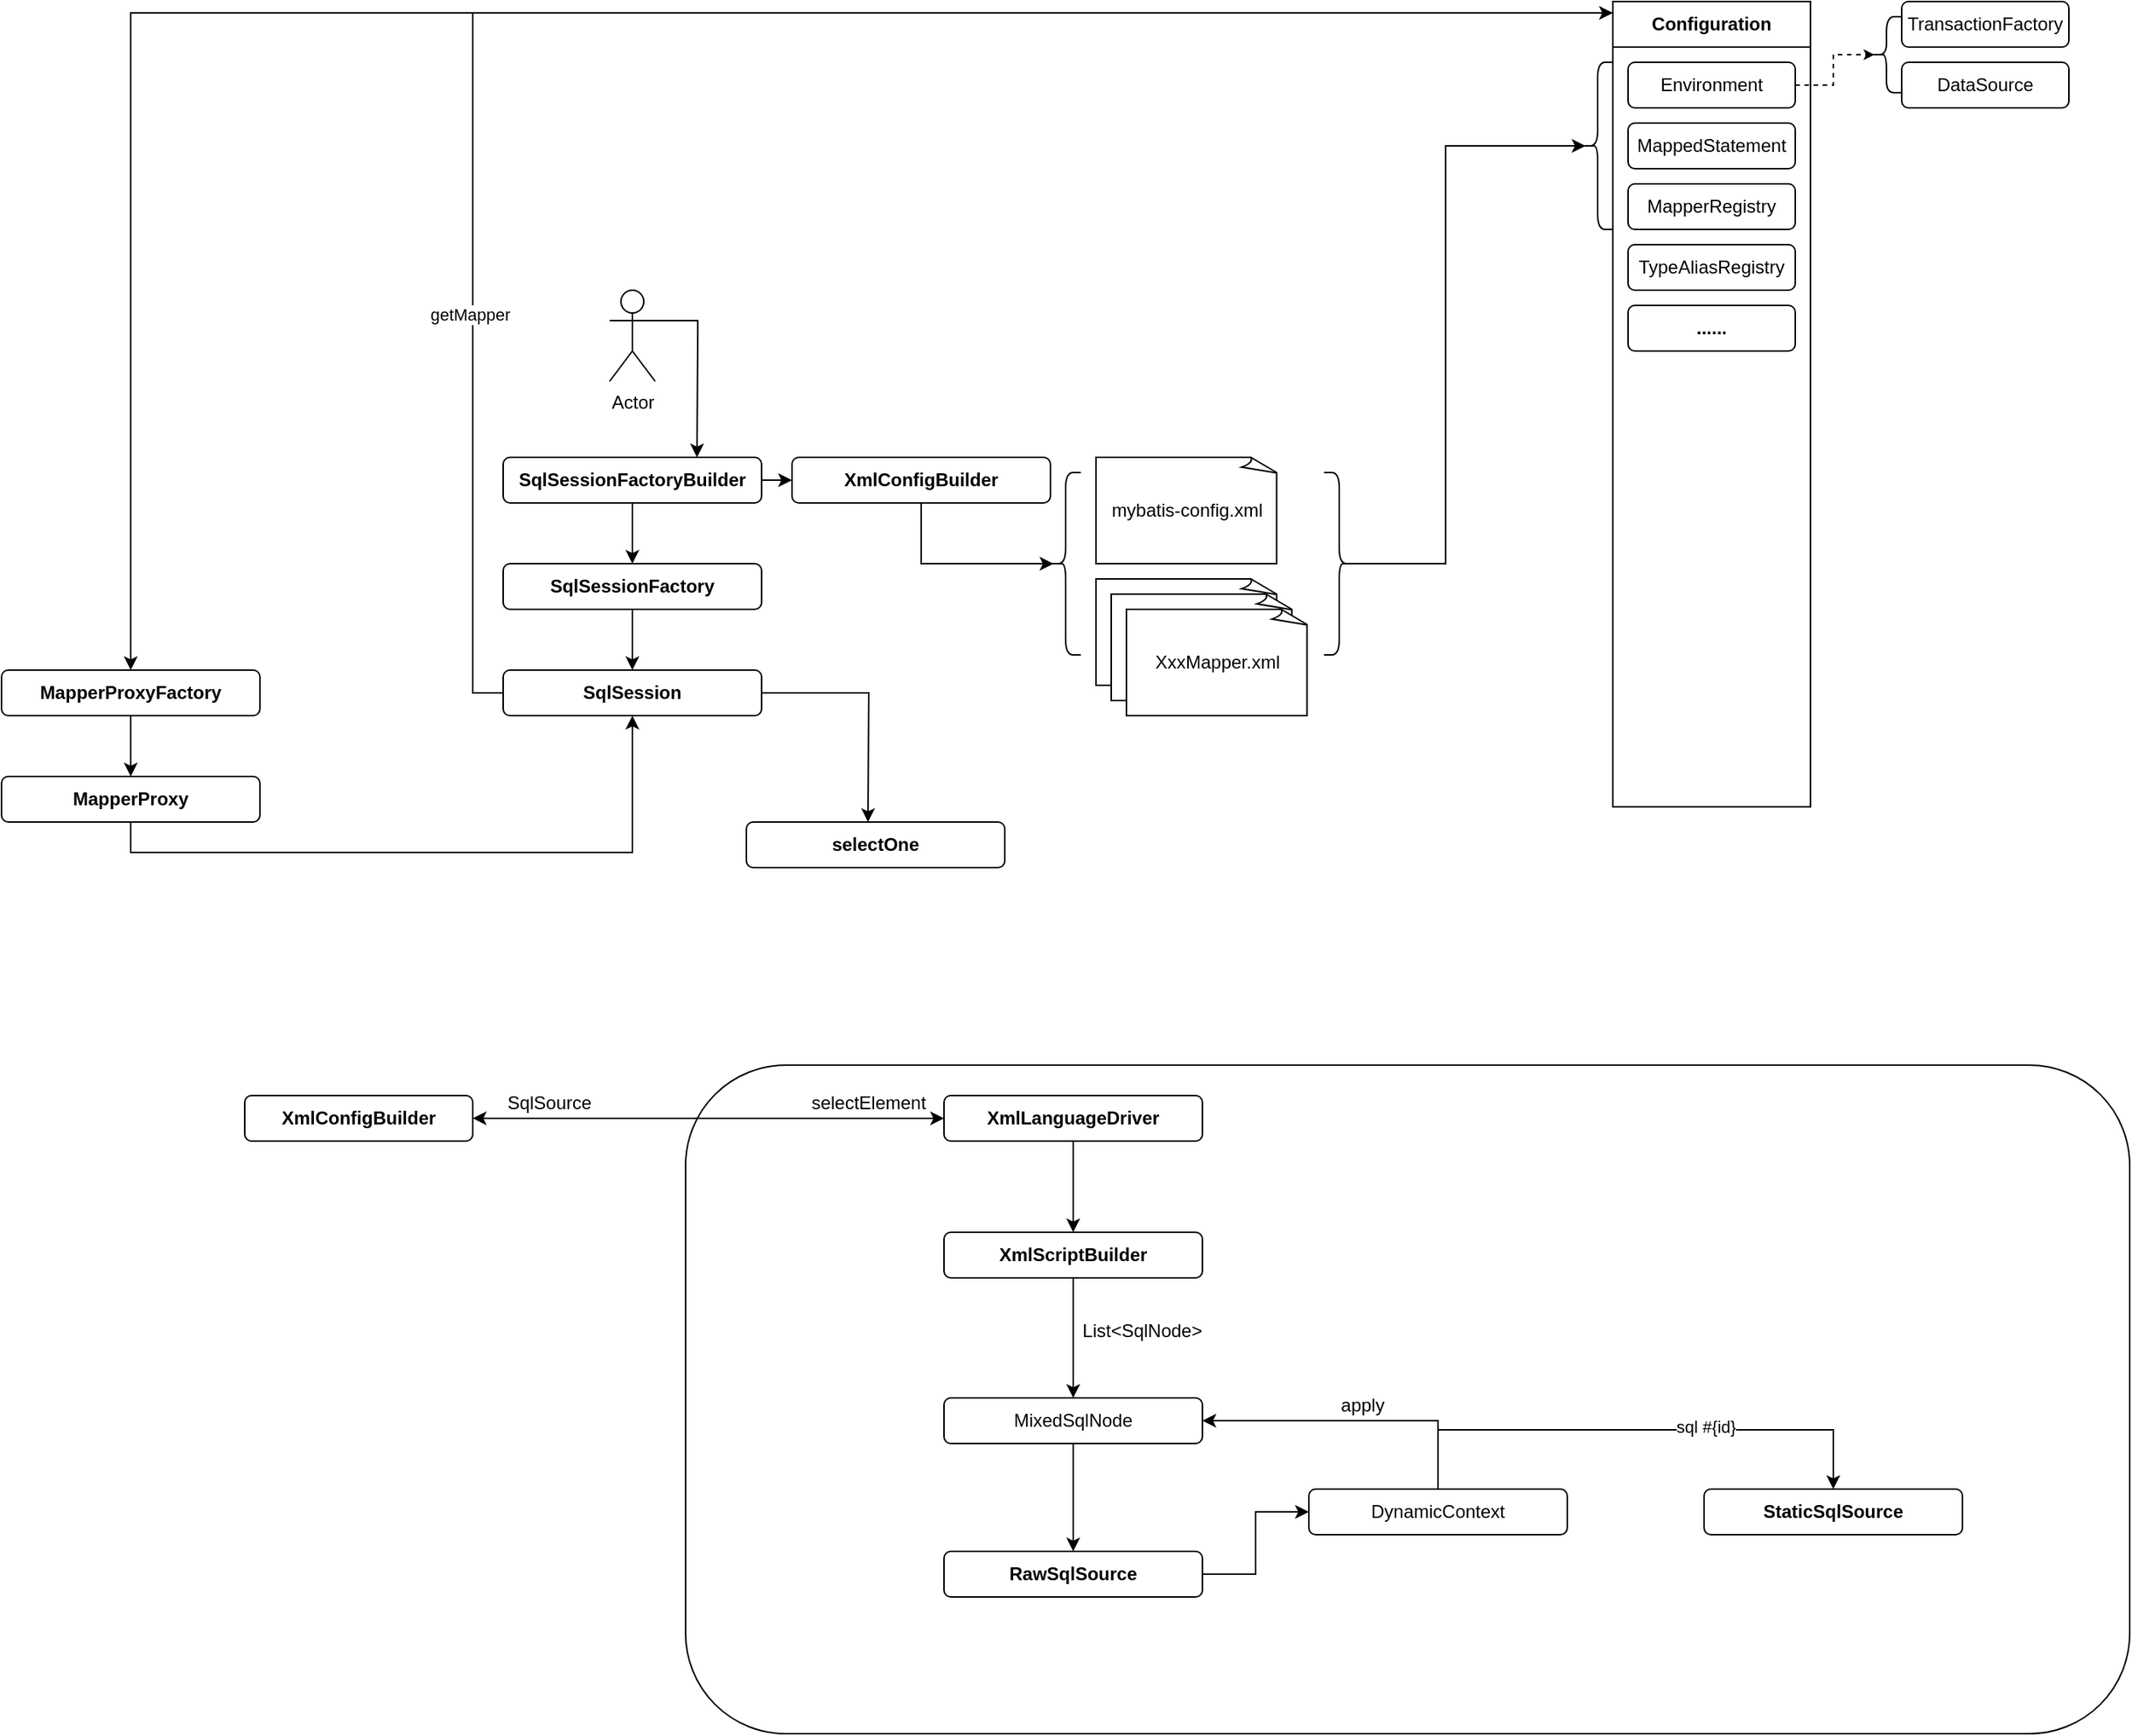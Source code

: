 <mxfile version="24.2.1" type="github">
  <diagram name="Page-1" id="2YBvvXClWsGukQMizWep">
    <mxGraphModel dx="2348" dy="738" grid="1" gridSize="10" guides="1" tooltips="1" connect="1" arrows="1" fold="1" page="1" pageScale="1" pageWidth="850" pageHeight="1100" math="0" shadow="0">
      <root>
        <mxCell id="0" />
        <mxCell id="1" parent="0" />
        <mxCell id="HPmOz7iuE5RpzU_WbBUe-19" value="" style="rounded=1;whiteSpace=wrap;html=1;fillColor=none;" vertex="1" parent="1">
          <mxGeometry x="230" y="750" width="950" height="440" as="geometry" />
        </mxCell>
        <mxCell id="s4_db3RRF_GfCDhbXJha-46" style="edgeStyle=orthogonalEdgeStyle;rounded=0;orthogonalLoop=1;jettySize=auto;html=1;exitX=1;exitY=0.333;exitDx=0;exitDy=0;exitPerimeter=0;entryX=0.75;entryY=0;entryDx=0;entryDy=0;" parent="1" source="s4_db3RRF_GfCDhbXJha-1" target="s4_db3RRF_GfCDhbXJha-16" edge="1">
          <mxGeometry relative="1" as="geometry">
            <Array as="points">
              <mxPoint x="238" y="260" />
              <mxPoint x="238" y="270" />
            </Array>
          </mxGeometry>
        </mxCell>
        <mxCell id="s4_db3RRF_GfCDhbXJha-1" value="Actor" style="shape=umlActor;verticalLabelPosition=bottom;verticalAlign=top;html=1;outlineConnect=0;" parent="1" vertex="1">
          <mxGeometry x="180" y="240" width="30" height="60" as="geometry" />
        </mxCell>
        <mxCell id="s4_db3RRF_GfCDhbXJha-7" value="" style="verticalLabelPosition=bottom;verticalAlign=top;html=1;shape=mxgraph.basic.rect;fillColor2=none;strokeWidth=1;size=20;indent=5;" parent="1" vertex="1">
          <mxGeometry x="840" y="80" width="130" height="500" as="geometry" />
        </mxCell>
        <mxCell id="s4_db3RRF_GfCDhbXJha-40" style="edgeStyle=orthogonalEdgeStyle;rounded=0;orthogonalLoop=1;jettySize=auto;html=1;exitX=0;exitY=0.25;exitDx=0;exitDy=0;entryX=0.5;entryY=0;entryDx=0;entryDy=0;" parent="1" source="s4_db3RRF_GfCDhbXJha-9" target="s4_db3RRF_GfCDhbXJha-34" edge="1">
          <mxGeometry relative="1" as="geometry" />
        </mxCell>
        <mxCell id="s4_db3RRF_GfCDhbXJha-9" value="&lt;b&gt;Configuration&lt;/b&gt;" style="rounded=0;whiteSpace=wrap;html=1;" parent="1" vertex="1">
          <mxGeometry x="840" y="50" width="130" height="30" as="geometry" />
        </mxCell>
        <mxCell id="s4_db3RRF_GfCDhbXJha-10" value="MappedStatement" style="rounded=1;whiteSpace=wrap;html=1;" parent="1" vertex="1">
          <mxGeometry x="850" y="130" width="110" height="30" as="geometry" />
        </mxCell>
        <mxCell id="s4_db3RRF_GfCDhbXJha-11" value="MapperRegistry" style="rounded=1;whiteSpace=wrap;html=1;" parent="1" vertex="1">
          <mxGeometry x="850" y="170" width="110" height="30" as="geometry" />
        </mxCell>
        <mxCell id="s4_db3RRF_GfCDhbXJha-30" style="edgeStyle=orthogonalEdgeStyle;rounded=0;orthogonalLoop=1;jettySize=auto;html=1;exitX=1;exitY=0.5;exitDx=0;exitDy=0;entryX=0.1;entryY=0.5;entryDx=0;entryDy=0;entryPerimeter=0;strokeColor=default;dashed=1;endSize=4;startSize=4;" parent="1" source="s4_db3RRF_GfCDhbXJha-13" target="s4_db3RRF_GfCDhbXJha-31" edge="1">
          <mxGeometry relative="1" as="geometry">
            <mxPoint x="990" y="80" as="targetPoint" />
          </mxGeometry>
        </mxCell>
        <mxCell id="s4_db3RRF_GfCDhbXJha-13" value="Environment" style="rounded=1;whiteSpace=wrap;html=1;" parent="1" vertex="1">
          <mxGeometry x="850" y="90" width="110" height="30" as="geometry" />
        </mxCell>
        <mxCell id="s4_db3RRF_GfCDhbXJha-14" value="TypeAliasRegistry" style="rounded=1;whiteSpace=wrap;html=1;" parent="1" vertex="1">
          <mxGeometry x="850" y="210" width="110" height="30" as="geometry" />
        </mxCell>
        <mxCell id="s4_db3RRF_GfCDhbXJha-15" value="&lt;b&gt;......&lt;/b&gt;" style="rounded=1;whiteSpace=wrap;html=1;" parent="1" vertex="1">
          <mxGeometry x="850" y="250" width="110" height="30" as="geometry" />
        </mxCell>
        <mxCell id="s4_db3RRF_GfCDhbXJha-37" style="edgeStyle=orthogonalEdgeStyle;rounded=0;orthogonalLoop=1;jettySize=auto;html=1;exitX=0.5;exitY=1;exitDx=0;exitDy=0;entryX=0.5;entryY=0;entryDx=0;entryDy=0;" parent="1" source="s4_db3RRF_GfCDhbXJha-16" target="s4_db3RRF_GfCDhbXJha-32" edge="1">
          <mxGeometry relative="1" as="geometry" />
        </mxCell>
        <mxCell id="s4_db3RRF_GfCDhbXJha-48" style="edgeStyle=orthogonalEdgeStyle;rounded=0;orthogonalLoop=1;jettySize=auto;html=1;exitX=1;exitY=0.5;exitDx=0;exitDy=0;entryX=0;entryY=0.5;entryDx=0;entryDy=0;" parent="1" source="s4_db3RRF_GfCDhbXJha-16" target="s4_db3RRF_GfCDhbXJha-17" edge="1">
          <mxGeometry relative="1" as="geometry" />
        </mxCell>
        <mxCell id="s4_db3RRF_GfCDhbXJha-16" value="&lt;b&gt;SqlSessionFactoryBuilder&lt;/b&gt;" style="rounded=1;whiteSpace=wrap;html=1;" parent="1" vertex="1">
          <mxGeometry x="110" y="350" width="170" height="30" as="geometry" />
        </mxCell>
        <mxCell id="s4_db3RRF_GfCDhbXJha-17" value="&lt;b&gt;XmlConfigBuilder&lt;/b&gt;" style="rounded=1;whiteSpace=wrap;html=1;" parent="1" vertex="1">
          <mxGeometry x="300" y="350" width="170" height="30" as="geometry" />
        </mxCell>
        <mxCell id="s4_db3RRF_GfCDhbXJha-18" value="mybatis-config.xml" style="whiteSpace=wrap;html=1;shape=mxgraph.basic.document" parent="1" vertex="1">
          <mxGeometry x="500" y="350" width="120" height="70" as="geometry" />
        </mxCell>
        <mxCell id="s4_db3RRF_GfCDhbXJha-19" value="XxxMapper.xml" style="whiteSpace=wrap;html=1;shape=mxgraph.basic.document" parent="1" vertex="1">
          <mxGeometry x="500" y="430" width="120" height="70" as="geometry" />
        </mxCell>
        <mxCell id="s4_db3RRF_GfCDhbXJha-20" value="XxxMapper.xml" style="whiteSpace=wrap;html=1;shape=mxgraph.basic.document" parent="1" vertex="1">
          <mxGeometry x="510" y="440" width="120" height="70" as="geometry" />
        </mxCell>
        <mxCell id="s4_db3RRF_GfCDhbXJha-21" value="XxxMapper.xml" style="whiteSpace=wrap;html=1;shape=mxgraph.basic.document" parent="1" vertex="1">
          <mxGeometry x="520" y="450" width="120" height="70" as="geometry" />
        </mxCell>
        <mxCell id="s4_db3RRF_GfCDhbXJha-22" value="" style="shape=curlyBracket;whiteSpace=wrap;html=1;rounded=1;labelPosition=left;verticalLabelPosition=middle;align=right;verticalAlign=middle;" parent="1" vertex="1">
          <mxGeometry x="470" y="360" width="20" height="120" as="geometry" />
        </mxCell>
        <mxCell id="s4_db3RRF_GfCDhbXJha-23" style="edgeStyle=orthogonalEdgeStyle;rounded=0;orthogonalLoop=1;jettySize=auto;html=1;exitX=0.5;exitY=1;exitDx=0;exitDy=0;entryX=0.1;entryY=0.5;entryDx=0;entryDy=0;entryPerimeter=0;" parent="1" source="s4_db3RRF_GfCDhbXJha-17" target="s4_db3RRF_GfCDhbXJha-22" edge="1">
          <mxGeometry relative="1" as="geometry">
            <Array as="points">
              <mxPoint x="385" y="420" />
            </Array>
          </mxGeometry>
        </mxCell>
        <mxCell id="s4_db3RRF_GfCDhbXJha-24" value="" style="shape=curlyBracket;whiteSpace=wrap;html=1;rounded=1;flipH=1;labelPosition=right;verticalLabelPosition=middle;align=left;verticalAlign=middle;" parent="1" vertex="1">
          <mxGeometry x="650" y="360" width="20" height="120" as="geometry" />
        </mxCell>
        <mxCell id="s4_db3RRF_GfCDhbXJha-26" value="" style="shape=curlyBracket;whiteSpace=wrap;html=1;rounded=1;labelPosition=left;verticalLabelPosition=middle;align=right;verticalAlign=middle;" parent="1" vertex="1">
          <mxGeometry x="820" y="90" width="20" height="110" as="geometry" />
        </mxCell>
        <mxCell id="s4_db3RRF_GfCDhbXJha-27" style="edgeStyle=orthogonalEdgeStyle;rounded=0;orthogonalLoop=1;jettySize=auto;html=1;exitX=0.1;exitY=0.5;exitDx=0;exitDy=0;exitPerimeter=0;entryX=0.1;entryY=0.5;entryDx=0;entryDy=0;entryPerimeter=0;" parent="1" source="s4_db3RRF_GfCDhbXJha-24" target="s4_db3RRF_GfCDhbXJha-26" edge="1">
          <mxGeometry relative="1" as="geometry">
            <Array as="points">
              <mxPoint x="730" y="420" />
              <mxPoint x="730" y="145" />
            </Array>
          </mxGeometry>
        </mxCell>
        <mxCell id="s4_db3RRF_GfCDhbXJha-28" value="TransactionFactory" style="rounded=1;whiteSpace=wrap;html=1;" parent="1" vertex="1">
          <mxGeometry x="1030" y="50" width="110" height="30" as="geometry" />
        </mxCell>
        <mxCell id="s4_db3RRF_GfCDhbXJha-29" value="DataSource" style="rounded=1;whiteSpace=wrap;html=1;" parent="1" vertex="1">
          <mxGeometry x="1030" y="90" width="110" height="30" as="geometry" />
        </mxCell>
        <mxCell id="s4_db3RRF_GfCDhbXJha-31" value="" style="shape=curlyBracket;whiteSpace=wrap;html=1;rounded=1;labelPosition=left;verticalLabelPosition=middle;align=right;verticalAlign=middle;" parent="1" vertex="1">
          <mxGeometry x="1010" y="60" width="20" height="50" as="geometry" />
        </mxCell>
        <mxCell id="s4_db3RRF_GfCDhbXJha-38" style="edgeStyle=orthogonalEdgeStyle;rounded=0;orthogonalLoop=1;jettySize=auto;html=1;exitX=0.5;exitY=1;exitDx=0;exitDy=0;entryX=0.5;entryY=0;entryDx=0;entryDy=0;" parent="1" source="s4_db3RRF_GfCDhbXJha-32" target="s4_db3RRF_GfCDhbXJha-33" edge="1">
          <mxGeometry relative="1" as="geometry" />
        </mxCell>
        <mxCell id="s4_db3RRF_GfCDhbXJha-32" value="&lt;b&gt;SqlSessionFactory&lt;/b&gt;" style="rounded=1;whiteSpace=wrap;html=1;" parent="1" vertex="1">
          <mxGeometry x="110" y="420" width="170" height="30" as="geometry" />
        </mxCell>
        <mxCell id="s4_db3RRF_GfCDhbXJha-39" style="edgeStyle=orthogonalEdgeStyle;rounded=0;orthogonalLoop=1;jettySize=auto;html=1;exitX=0;exitY=0.5;exitDx=0;exitDy=0;entryX=0;entryY=0.25;entryDx=0;entryDy=0;" parent="1" source="s4_db3RRF_GfCDhbXJha-33" target="s4_db3RRF_GfCDhbXJha-9" edge="1">
          <mxGeometry relative="1" as="geometry">
            <mxPoint x="86" y="120" as="targetPoint" />
          </mxGeometry>
        </mxCell>
        <mxCell id="s4_db3RRF_GfCDhbXJha-41" value="getMapper" style="edgeLabel;html=1;align=center;verticalAlign=middle;resizable=0;points=[];" parent="s4_db3RRF_GfCDhbXJha-39" vertex="1" connectable="0">
          <mxGeometry x="-0.558" y="2" relative="1" as="geometry">
            <mxPoint as="offset" />
          </mxGeometry>
        </mxCell>
        <mxCell id="s4_db3RRF_GfCDhbXJha-44" style="edgeStyle=orthogonalEdgeStyle;rounded=0;orthogonalLoop=1;jettySize=auto;html=1;exitX=1;exitY=0.5;exitDx=0;exitDy=0;" parent="1" source="s4_db3RRF_GfCDhbXJha-33" edge="1">
          <mxGeometry relative="1" as="geometry">
            <mxPoint x="350" y="590" as="targetPoint" />
          </mxGeometry>
        </mxCell>
        <mxCell id="s4_db3RRF_GfCDhbXJha-33" value="&lt;b&gt;SqlSession&lt;/b&gt;" style="rounded=1;whiteSpace=wrap;html=1;" parent="1" vertex="1">
          <mxGeometry x="110" y="490" width="170" height="30" as="geometry" />
        </mxCell>
        <mxCell id="s4_db3RRF_GfCDhbXJha-43" style="edgeStyle=orthogonalEdgeStyle;rounded=0;orthogonalLoop=1;jettySize=auto;html=1;exitX=0.5;exitY=1;exitDx=0;exitDy=0;entryX=0.5;entryY=0;entryDx=0;entryDy=0;" parent="1" source="s4_db3RRF_GfCDhbXJha-34" target="s4_db3RRF_GfCDhbXJha-35" edge="1">
          <mxGeometry relative="1" as="geometry" />
        </mxCell>
        <mxCell id="s4_db3RRF_GfCDhbXJha-34" value="&lt;b&gt;MapperProxyFactory&lt;/b&gt;" style="rounded=1;whiteSpace=wrap;html=1;" parent="1" vertex="1">
          <mxGeometry x="-220" y="490" width="170" height="30" as="geometry" />
        </mxCell>
        <mxCell id="s4_db3RRF_GfCDhbXJha-36" style="edgeStyle=orthogonalEdgeStyle;rounded=0;orthogonalLoop=1;jettySize=auto;html=1;exitX=0.5;exitY=1;exitDx=0;exitDy=0;entryX=0.5;entryY=1;entryDx=0;entryDy=0;" parent="1" source="s4_db3RRF_GfCDhbXJha-35" target="s4_db3RRF_GfCDhbXJha-33" edge="1">
          <mxGeometry relative="1" as="geometry" />
        </mxCell>
        <mxCell id="s4_db3RRF_GfCDhbXJha-35" value="&lt;b&gt;MapperProxy&lt;/b&gt;" style="rounded=1;whiteSpace=wrap;html=1;" parent="1" vertex="1">
          <mxGeometry x="-220" y="560" width="170" height="30" as="geometry" />
        </mxCell>
        <mxCell id="s4_db3RRF_GfCDhbXJha-45" value="&lt;b&gt;selectOne&lt;/b&gt;" style="rounded=1;whiteSpace=wrap;html=1;" parent="1" vertex="1">
          <mxGeometry x="270" y="590" width="170" height="30" as="geometry" />
        </mxCell>
        <mxCell id="HPmOz7iuE5RpzU_WbBUe-20" style="rounded=0;orthogonalLoop=1;jettySize=auto;html=1;entryX=0;entryY=0.5;entryDx=0;entryDy=0;targetPerimeterSpacing=6;sourcePerimeterSpacing=6;strokeWidth=1;exitX=1;exitY=0.5;exitDx=0;exitDy=0;startArrow=classic;startFill=1;" edge="1" parent="1" source="HPmOz7iuE5RpzU_WbBUe-1" target="HPmOz7iuE5RpzU_WbBUe-2">
          <mxGeometry relative="1" as="geometry">
            <mxPoint x="170" y="760" as="targetPoint" />
            <mxPoint x="100" y="860" as="sourcePoint" />
          </mxGeometry>
        </mxCell>
        <mxCell id="HPmOz7iuE5RpzU_WbBUe-1" value="&lt;b&gt;XmlConfigBuilder&lt;/b&gt;" style="rounded=1;whiteSpace=wrap;html=1;" vertex="1" parent="1">
          <mxGeometry x="-60" y="770" width="150" height="30" as="geometry" />
        </mxCell>
        <mxCell id="HPmOz7iuE5RpzU_WbBUe-25" style="edgeStyle=orthogonalEdgeStyle;rounded=0;orthogonalLoop=1;jettySize=auto;html=1;exitX=0.5;exitY=1;exitDx=0;exitDy=0;entryX=0.5;entryY=0;entryDx=0;entryDy=0;" edge="1" parent="1" source="HPmOz7iuE5RpzU_WbBUe-2" target="HPmOz7iuE5RpzU_WbBUe-3">
          <mxGeometry relative="1" as="geometry" />
        </mxCell>
        <mxCell id="HPmOz7iuE5RpzU_WbBUe-2" value="&lt;b&gt;XmlLanguageDriver&lt;/b&gt;" style="rounded=1;whiteSpace=wrap;html=1;" vertex="1" parent="1">
          <mxGeometry x="400" y="770" width="170" height="30" as="geometry" />
        </mxCell>
        <mxCell id="HPmOz7iuE5RpzU_WbBUe-23" style="edgeStyle=orthogonalEdgeStyle;rounded=0;orthogonalLoop=1;jettySize=auto;html=1;exitX=0.5;exitY=1;exitDx=0;exitDy=0;entryX=0.5;entryY=0;entryDx=0;entryDy=0;" edge="1" parent="1" source="HPmOz7iuE5RpzU_WbBUe-3" target="HPmOz7iuE5RpzU_WbBUe-7">
          <mxGeometry relative="1" as="geometry" />
        </mxCell>
        <mxCell id="HPmOz7iuE5RpzU_WbBUe-3" value="&lt;b&gt;XmlScriptBuilder&lt;/b&gt;" style="rounded=1;whiteSpace=wrap;html=1;" vertex="1" parent="1">
          <mxGeometry x="400" y="860" width="170" height="30" as="geometry" />
        </mxCell>
        <mxCell id="HPmOz7iuE5RpzU_WbBUe-13" style="edgeStyle=orthogonalEdgeStyle;rounded=0;orthogonalLoop=1;jettySize=auto;html=1;exitX=1;exitY=0.5;exitDx=0;exitDy=0;entryX=0;entryY=0.5;entryDx=0;entryDy=0;" edge="1" parent="1" source="HPmOz7iuE5RpzU_WbBUe-4" target="HPmOz7iuE5RpzU_WbBUe-6">
          <mxGeometry relative="1" as="geometry" />
        </mxCell>
        <mxCell id="HPmOz7iuE5RpzU_WbBUe-4" value="&lt;b&gt;RawSqlSource&lt;/b&gt;" style="rounded=1;whiteSpace=wrap;html=1;" vertex="1" parent="1">
          <mxGeometry x="400" y="1070" width="170" height="30" as="geometry" />
        </mxCell>
        <mxCell id="HPmOz7iuE5RpzU_WbBUe-5" value="&lt;b&gt;StaticSqlSource&lt;/b&gt;" style="rounded=1;whiteSpace=wrap;html=1;" vertex="1" parent="1">
          <mxGeometry x="900" y="1029" width="170" height="30" as="geometry" />
        </mxCell>
        <mxCell id="HPmOz7iuE5RpzU_WbBUe-17" style="edgeStyle=orthogonalEdgeStyle;rounded=0;orthogonalLoop=1;jettySize=auto;html=1;exitX=0.5;exitY=0;exitDx=0;exitDy=0;entryX=1;entryY=0.5;entryDx=0;entryDy=0;" edge="1" parent="1" source="HPmOz7iuE5RpzU_WbBUe-6" target="HPmOz7iuE5RpzU_WbBUe-7">
          <mxGeometry relative="1" as="geometry" />
        </mxCell>
        <mxCell id="HPmOz7iuE5RpzU_WbBUe-26" style="edgeStyle=orthogonalEdgeStyle;rounded=0;orthogonalLoop=1;jettySize=auto;html=1;exitX=0.5;exitY=0;exitDx=0;exitDy=0;entryX=0.5;entryY=0;entryDx=0;entryDy=0;" edge="1" parent="1" source="HPmOz7iuE5RpzU_WbBUe-6" target="HPmOz7iuE5RpzU_WbBUe-5">
          <mxGeometry relative="1" as="geometry">
            <Array as="points">
              <mxPoint x="725" y="990" />
              <mxPoint x="985" y="990" />
            </Array>
          </mxGeometry>
        </mxCell>
        <mxCell id="HPmOz7iuE5RpzU_WbBUe-27" value="sql #{id}" style="edgeLabel;html=1;align=center;verticalAlign=middle;resizable=0;points=[];" vertex="1" connectable="0" parent="HPmOz7iuE5RpzU_WbBUe-26">
          <mxGeometry x="0.272" y="2" relative="1" as="geometry">
            <mxPoint as="offset" />
          </mxGeometry>
        </mxCell>
        <mxCell id="HPmOz7iuE5RpzU_WbBUe-6" value="DynamicContext" style="rounded=1;whiteSpace=wrap;html=1;" vertex="1" parent="1">
          <mxGeometry x="640" y="1029" width="170" height="30" as="geometry" />
        </mxCell>
        <mxCell id="HPmOz7iuE5RpzU_WbBUe-24" style="edgeStyle=orthogonalEdgeStyle;rounded=0;orthogonalLoop=1;jettySize=auto;html=1;exitX=0.5;exitY=1;exitDx=0;exitDy=0;" edge="1" parent="1" source="HPmOz7iuE5RpzU_WbBUe-7" target="HPmOz7iuE5RpzU_WbBUe-4">
          <mxGeometry relative="1" as="geometry" />
        </mxCell>
        <mxCell id="HPmOz7iuE5RpzU_WbBUe-7" value="MixedSqlNode" style="rounded=1;whiteSpace=wrap;html=1;" vertex="1" parent="1">
          <mxGeometry x="400" y="969" width="170" height="30" as="geometry" />
        </mxCell>
        <mxCell id="HPmOz7iuE5RpzU_WbBUe-9" value="apply" style="text;html=1;align=center;verticalAlign=middle;resizable=0;points=[];autosize=1;strokeColor=none;fillColor=none;" vertex="1" parent="1">
          <mxGeometry x="650" y="959" width="50" height="30" as="geometry" />
        </mxCell>
        <mxCell id="HPmOz7iuE5RpzU_WbBUe-12" value="selectElement" style="text;html=1;align=center;verticalAlign=middle;resizable=0;points=[];autosize=1;strokeColor=none;fillColor=none;" vertex="1" parent="1">
          <mxGeometry x="300" y="760" width="100" height="30" as="geometry" />
        </mxCell>
        <mxCell id="HPmOz7iuE5RpzU_WbBUe-14" value="List&amp;lt;SqlNode&lt;span style=&quot;background-color: initial;&quot;&gt;&amp;gt;&lt;/span&gt;" style="text;html=1;align=center;verticalAlign=middle;resizable=0;points=[];autosize=1;strokeColor=none;fillColor=none;" vertex="1" parent="1">
          <mxGeometry x="480" y="910" width="100" height="30" as="geometry" />
        </mxCell>
        <mxCell id="HPmOz7iuE5RpzU_WbBUe-22" value="SqlSource" style="text;html=1;align=center;verticalAlign=middle;resizable=0;points=[];autosize=1;strokeColor=none;fillColor=none;" vertex="1" parent="1">
          <mxGeometry x="100" y="760" width="80" height="30" as="geometry" />
        </mxCell>
      </root>
    </mxGraphModel>
  </diagram>
</mxfile>
